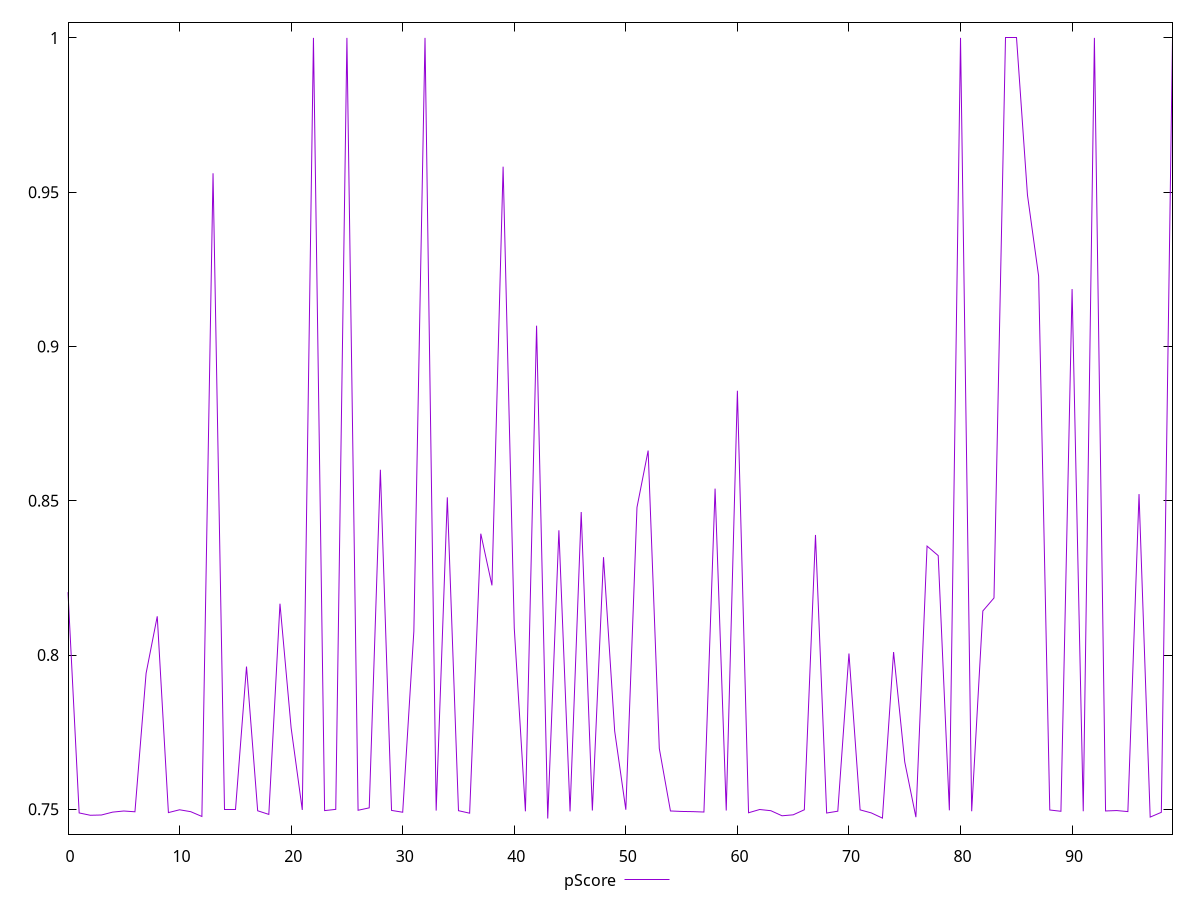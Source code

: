 reset

$pScore <<EOF
0 0.8203808333321164
1 0.7488455555555555
2 0.7480861111130152
3 0.7481766666666667
4 0.7491066666666667
5 0.7494711111111111
6 0.7492166666666666
7 0.7940850000021358
8 0.8125608333355436
9 0.7489555555555556
10 0.7498688888888889
11 0.7492511111111111
12 0.7477033333333333
13 0.9561408333325138
14 0.75
15 0.75
16 0.7962774999967466
17 0.7495477777777778
18 0.7483722222222222
19 0.81665416666617
20 0.7764050000005712
21 0.7498177777777778
22 1
23 0.749601111111111
24 0.75
25 1
26 0.74971
27 0.7504891666645805
28 0.8600558333347241
29 0.7496633333333333
30 0.7490711111111111
31 0.8077099999971687
32 1
33 0.7495988888888889
34 0.8511133333357672
35 0.7495722222222222
36 0.7487644444444445
37 0.8393391666654497
38 0.8225858333334326
39 0.9582683333350966
40 0.808722500000149
41 0.7493711111111111
42 0.9067508333331595
43 0.7470355555555556
44 0.8404424999995778
45 0.7493466666666667
46 0.8463508333296825
47 0.7496288888888889
48 0.8317208333313465
49 0.7753716666654994
50 0.7498855555555556
51 0.8478658333327621
52 0.8662741666690756
53 0.7697333333330849
54 0.7494833333333333
55 0.7493266666666667
56 0.7492688888888889
57 0.7491411111111111
58 0.8539316666654
59 0.7496344444444444
60 0.8856658333353699
61 0.7489033333333334
62 0.7499577777777777
63 0.7495666666666667
64 0.7479222222222223
65 0.7482311111111111
66 0.7498688888888889
67 0.8389266666676849
68 0.74882
69 0.7494066666666667
70 0.8005099999997765
71 0.7498355555555556
72 0.7488544444444445
73 0.7471666666666666
74 0.8009833333330849
75 0.7653691666697462
76 0.7474755555555556
77 0.8353175000008195
78 0.8322308333373318
79 0.7496922222222222
80 1
81 0.7493955555555556
82 0.8142966666662445
83 0.8185058333352209
84 1
85 1
86 0.9490924999987086
87 0.922824166668579
88 0.7497977777777778
89 0.7493788888888889
90 0.918603333334128
91 0.7493922222222222
92 1
93 0.7494833333333333
94 0.7496155555555556
95 0.7492788888888889
96 0.8521733333325634
97 0.7474988888888889
98 0.7490455555555555
99 1
EOF

set key outside below
set xrange [0:99]
set yrange [0.7419762666666667:1.005059288888889]
set trange [0.7419762666666667:1.005059288888889]
set terminal svg size 640, 500 enhanced background rgb 'white'
set output "reprap/uses-rel-preconnect/samples/pages+cached+noexternal+nomedia/pScore/values.svg"

plot $pScore title "pScore" with line

reset
